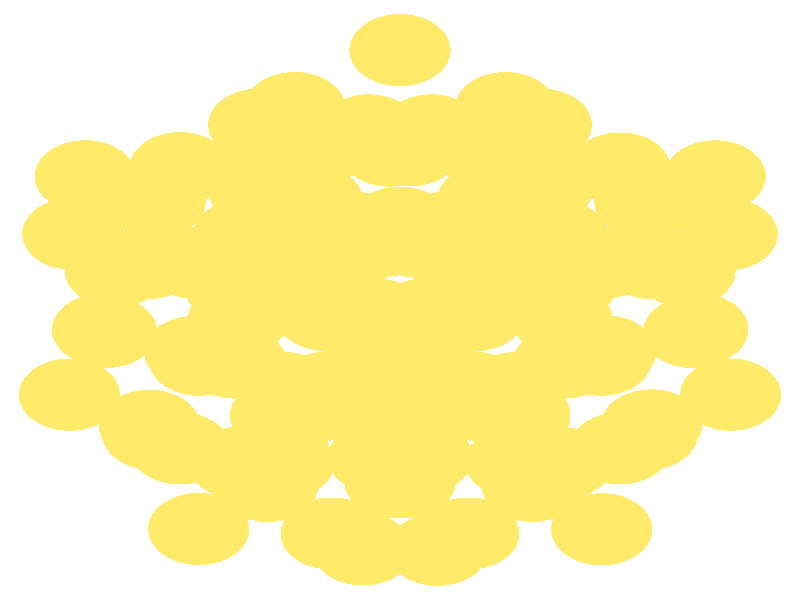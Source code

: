 #include "colors.inc"
#include "finish.inc"

global_settings {assumed_gamma 1 max_trace_level 6}
background {color White}
camera {orthographic
  right -16.14*x up 16.98*y
  direction 1.00*z
  location <0,0,50.00> look_at <0,0,0>}
light_source {<  2.00,   3.00,  40.00> color White
  area_light <0.70, 0, 0>, <0, 0.70, 0>, 3, 3
  adaptive 1 jitter}

#declare simple = finish {phong 0.7}
#declare pale = finish {ambient .5 diffuse .85 roughness .001 specular 0.200 }
#declare intermediate = finish {ambient 0.3 diffuse 0.6 specular 0.10 roughness 0.04 }
#declare vmd = finish {ambient .0 diffuse .65 phong 0.1 phong_size 40. specular 0.500 }
#declare jmol = finish {ambient .2 diffuse .6 specular 1 roughness .001 metallic}
#declare ase2 = finish {ambient 0.05 brilliance 3 diffuse 0.6 metallic specular 0.70 roughness 0.04 reflection 0.15}
#declare ase3 = finish {ambient .15 brilliance 2 diffuse .6 metallic specular 1. roughness .001 reflection .0}
#declare glass = finish {ambient .05 diffuse .3 specular 1. roughness .001}
#declare Rcell = 0.050;
#declare Rbond = 0.100;

#macro atom(LOC, R, COL, FIN)
  sphere{LOC, R texture{pigment{COL} finish{FIN}}}
#end
#macro constrain(LOC, R, COL, FIN)
union{torus{R, Rcell rotate 45*z texture{pigment{COL} finish{FIN}}}
      torus{R, Rcell rotate -45*z texture{pigment{COL} finish{FIN}}}
      translate LOC}
#end

atom(<  1.50,  -0.43,  -3.03>, 1.02, rgb <1.00, 0.82, 0.14>, ase3) // #0 
atom(< -0.50,  -0.41,  -8.57>, 1.02, rgb <1.00, 0.82, 0.14>, ase3) // #1 
atom(< -0.99,   2.06,  -9.94>, 1.02, rgb <1.00, 0.82, 0.14>, ase3) // #2 
atom(< -3.33,   0.37,  -9.41>, 1.02, rgb <1.00, 0.82, 0.14>, ase3) // #3 
atom(< -2.36,  -2.49,  -9.55>, 1.02, rgb <1.00, 0.82, 0.14>, ase3) // #4 
atom(<  0.41,  -2.41, -10.47>, 1.02, rgb <1.00, 0.82, 0.14>, ase3) // #5 
atom(< -1.27,   0.35,  -3.71>, 1.02, rgb <1.00, 0.82, 0.14>, ase3) // #6 
atom(< -0.00,   2.19,  -7.22>, 1.02, rgb <1.00, 0.82, 0.14>, ase3) // #7 
atom(< -2.35,   0.42,  -6.50>, 1.02, rgb <1.00, 0.82, 0.14>, ase3) // #8 
atom(< -1.43,  -2.47,  -6.69>, 1.02, rgb <1.00, 0.82, 0.14>, ase3) // #9 
atom(< -3.16,   1.83, -11.97>, 1.02, rgb <1.00, 0.82, 0.14>, ase3) // #10 
atom(<  4.15,  -1.46,  -2.79>, 1.02, rgb <1.00, 0.82, 0.14>, ase3) // #11 
atom(< -1.84,  -3.06, -12.42>, 1.02, rgb <1.00, 0.82, 0.14>, ase3) // #12 
atom(< -0.49,  -1.22,  -1.20>, 1.02, rgb <1.00, 0.82, 0.14>, ase3) // #13 
atom(< -0.33,   1.67, -12.93>, 1.02, rgb <1.00, 0.82, 0.14>, ase3) // #14 
atom(< -2.84,   3.08,  -7.89>, 1.02, rgb <1.00, 0.82, 0.14>, ase3) // #15 
atom(< -4.05,  -1.69,  -7.38>, 1.02, rgb <1.00, 0.82, 0.14>, ase3) // #16 
atom(<  0.45,  -4.46,  -5.84>, 1.02, rgb <1.00, 0.82, 0.14>, ase3) // #17 
atom(< -3.31,  -1.77,  -4.45>, 1.02, rgb <1.00, 0.82, 0.14>, ase3) // #18 
atom(< -1.77,   2.82,  -5.09>, 1.02, rgb <1.00, 0.82, 0.14>, ase3) // #19 
atom(<  1.89,   3.96,  -1.17>, 1.02, rgb <1.00, 0.82, 0.14>, ase3) // #20 
atom(< -5.74,   0.81, -11.62>, 1.02, rgb <1.00, 0.82, 0.14>, ase3) // #21 
atom(< -4.44,  -4.20, -12.28>, 1.02, rgb <1.00, 0.82, 0.14>, ase3) // #22 
atom(< -0.31,  -3.96,  -0.50>, 1.02, rgb <1.00, 0.82, 0.14>, ase3) // #23 
atom(< -1.91,   0.92,   0.00>, 1.02, rgb <1.00, 0.82, 0.14>, ase3) // #24 
atom(<  0.64,   4.80,  -5.76>, 1.02, rgb <1.00, 0.82, 0.14>, ase3) // #25 
atom(< -5.09,   1.04,  -7.34>, 1.02, rgb <1.00, 0.82, 0.14>, ase3) // #26 
atom(< -3.26,  -4.61,  -7.69>, 1.02, rgb <1.00, 0.82, 0.14>, ase3) // #27 
atom(< -2.33,  -4.59,  -4.75>, 1.02, rgb <1.00, 0.82, 0.14>, ase3) // #28 
atom(< -4.13,   1.05,  -4.16>, 1.02, rgb <1.00, 0.82, 0.14>, ase3) // #29 
atom(< -2.62,   4.28, -10.55>, 1.02, rgb <1.00, 0.82, 0.14>, ase3) // #30 
atom(< -4.94,   2.78,  -9.79>, 1.02, rgb <1.00, 0.82, 0.14>, ase3) // #31 
atom(< -6.00,  -0.84,  -9.44>, 1.02, rgb <1.00, 0.82, 0.14>, ase3) // #32 
atom(< -5.06,  -3.56,  -9.64>, 1.02, rgb <1.00, 0.82, 0.14>, ase3) // #33 
atom(< -2.67,  -5.26, -10.46>, 1.02, rgb <1.00, 0.82, 0.14>, ase3) // #34 
atom(< -0.10,  -5.16,  -3.01>, 1.02, rgb <1.00, 0.82, 0.14>, ase3) // #35 
atom(< -2.41,  -3.27,  -2.20>, 1.02, rgb <1.00, 0.82, 0.14>, ase3) // #36 
atom(< -3.26,  -0.54,  -1.91>, 1.02, rgb <1.00, 0.82, 0.14>, ase3) // #37 
atom(< -2.49,   2.51,  -2.23>, 1.02, rgb <1.00, 0.82, 0.14>, ase3) // #38 
atom(<  0.21,   4.24, -11.44>, 1.02, rgb <1.00, 0.82, 0.14>, ase3) // #39 
atom(<  2.13,   5.43,  -8.16>, 1.02, rgb <1.00, 0.82, 0.14>, ase3) // #40 
atom(< -4.44,   3.73,  -5.55>, 1.02, rgb <1.00, 0.82, 0.14>, ase3) // #41 
atom(< -5.92,  -0.90,  -5.34>, 1.02, rgb <1.00, 0.82, 0.14>, ase3) // #42 
atom(< -4.99,  -3.79,  -5.51>, 1.02, rgb <1.00, 0.82, 0.14>, ase3) // #43 
atom(< -1.39,  -6.61,  -6.74>, 1.02, rgb <1.00, 0.82, 0.14>, ase3) // #44 
atom(<  0.00,   7.07,  -7.22>, 1.02, rgb <1.00, 0.82, 0.14>, ase3) // #45 
atom(< -6.35,   3.50,  -7.53>, 1.02, rgb <1.00, 0.82, 0.14>, ase3) // #46 
atom(< -4.06,  -6.48,  -5.81>, 1.02, rgb <1.00, 0.82, 0.14>, ase3) // #47 
atom(<  2.85,   4.96, -10.86>, 1.02, rgb <1.00, 0.82, 0.14>, ase3) // #48 
atom(< -6.67,  -2.68,  -7.47>, 1.02, rgb <1.00, 0.82, 0.14>, ase3) // #49 
atom(< -0.75,  -7.06,  -9.52>, 1.02, rgb <1.00, 0.82, 0.14>, ase3) // #50 
atom(< -6.60,   1.87,  -5.16>, 1.02, rgb <1.00, 0.82, 0.14>, ase3) // #51 
atom(< -1.50,  -0.42, -11.43>, 1.02, rgb <1.00, 0.82, 0.14>, ase3) // #52 
atom(<  0.51,  -0.41,  -5.87>, 1.02, rgb <1.00, 0.82, 0.14>, ase3) // #53 
atom(<  0.98,   2.06,  -4.50>, 1.02, rgb <1.00, 0.82, 0.14>, ase3) // #54 
atom(<  3.34,   0.38,  -5.04>, 1.02, rgb <1.00, 0.82, 0.14>, ase3) // #55 
atom(<  2.36,  -2.49,  -4.90>, 1.02, rgb <1.00, 0.82, 0.14>, ase3) // #56 
atom(< -0.41,  -2.42,  -3.97>, 1.02, rgb <1.00, 0.82, 0.14>, ase3) // #57 
atom(<  1.27,   0.35, -10.74>, 1.02, rgb <1.00, 0.82, 0.14>, ase3) // #58 
atom(<  2.36,   0.43,  -7.94>, 1.02, rgb <1.00, 0.82, 0.14>, ase3) // #59 
atom(<  1.44,  -2.47,  -7.76>, 1.02, rgb <1.00, 0.82, 0.14>, ase3) // #60 
atom(<  3.17,   1.82,  -2.47>, 1.02, rgb <1.00, 0.82, 0.14>, ase3) // #61 
atom(< -4.14,  -1.47, -11.66>, 1.02, rgb <1.00, 0.82, 0.14>, ase3) // #62 
atom(<  1.85,  -3.06,  -2.02>, 1.02, rgb <1.00, 0.82, 0.14>, ase3) // #63 
atom(<  0.49,  -1.22, -13.24>, 1.02, rgb <1.00, 0.82, 0.14>, ase3) // #64 
atom(<  0.33,   1.66,  -1.52>, 1.02, rgb <1.00, 0.82, 0.14>, ase3) // #65 
atom(<  2.85,   3.08,  -6.55>, 1.02, rgb <1.00, 0.82, 0.14>, ase3) // #66 
atom(<  4.06,  -1.69,  -7.06>, 1.02, rgb <1.00, 0.82, 0.14>, ase3) // #67 
atom(< -0.44,  -4.46,  -8.60>, 1.02, rgb <1.00, 0.82, 0.14>, ase3) // #68 
atom(<  3.30,  -1.77,  -9.99>, 1.02, rgb <1.00, 0.82, 0.14>, ase3) // #69 
atom(<  1.77,   2.83,  -9.36>, 1.02, rgb <1.00, 0.82, 0.14>, ase3) // #70 
atom(< -1.89,   3.98, -13.26>, 1.02, rgb <1.00, 0.82, 0.14>, ase3) // #71 
atom(<  5.75,   0.82,  -2.82>, 1.02, rgb <1.00, 0.82, 0.14>, ase3) // #72 
atom(<  4.44,  -4.20,  -2.15>, 1.02, rgb <1.00, 0.82, 0.14>, ase3) // #73 
atom(<  0.32,  -3.96, -13.94>, 1.02, rgb <1.00, 0.82, 0.14>, ase3) // #74 
atom(<  1.91,   0.92, -14.44>, 1.02, rgb <1.00, 0.82, 0.14>, ase3) // #75 
atom(< -0.63,   4.80,  -8.67>, 1.02, rgb <1.00, 0.82, 0.14>, ase3) // #76 
atom(<  5.10,   1.04,  -7.11>, 1.02, rgb <1.00, 0.82, 0.14>, ase3) // #77 
atom(<  3.27,  -4.62,  -6.74>, 1.02, rgb <1.00, 0.82, 0.14>, ase3) // #78 
atom(<  2.34,  -4.59,  -9.69>, 1.02, rgb <1.00, 0.82, 0.14>, ase3) // #79 
atom(<  4.12,   1.06, -10.29>, 1.02, rgb <1.00, 0.82, 0.14>, ase3) // #80 
atom(<  2.63,   4.27,  -3.88>, 1.02, rgb <1.00, 0.82, 0.14>, ase3) // #81 
atom(<  4.94,   2.78,  -4.65>, 1.02, rgb <1.00, 0.82, 0.14>, ase3) // #82 
atom(<  6.01,  -0.83,  -5.01>, 1.02, rgb <1.00, 0.82, 0.14>, ase3) // #83 
atom(<  5.07,  -3.55,  -4.79>, 1.02, rgb <1.00, 0.82, 0.14>, ase3) // #84 
atom(<  2.67,  -5.26,  -3.98>, 1.02, rgb <1.00, 0.82, 0.14>, ase3) // #85 
atom(<  0.10,  -5.16, -11.43>, 1.02, rgb <1.00, 0.82, 0.14>, ase3) // #86 
atom(<  2.42,  -3.27, -12.24>, 1.02, rgb <1.00, 0.82, 0.14>, ase3) // #87 
atom(<  3.27,  -0.54, -12.53>, 1.02, rgb <1.00, 0.82, 0.14>, ase3) // #88 
atom(<  2.48,   2.52, -12.22>, 1.02, rgb <1.00, 0.82, 0.14>, ase3) // #89 
atom(< -0.21,   4.23,  -3.00>, 1.02, rgb <1.00, 0.82, 0.14>, ase3) // #90 
atom(< -2.12,   5.43,  -6.28>, 1.02, rgb <1.00, 0.82, 0.14>, ase3) // #91 
atom(<  4.44,   3.72,  -8.90>, 1.02, rgb <1.00, 0.82, 0.14>, ase3) // #92 
atom(<  5.92,  -0.91,  -9.11>, 1.02, rgb <1.00, 0.82, 0.14>, ase3) // #93 
atom(<  4.99,  -3.79,  -8.92>, 1.02, rgb <1.00, 0.82, 0.14>, ase3) // #94 
atom(<  1.39,  -6.61,  -7.69>, 1.02, rgb <1.00, 0.82, 0.14>, ase3) // #95 
atom(<  6.36,   3.50,  -6.92>, 1.02, rgb <1.00, 0.82, 0.14>, ase3) // #96 
atom(<  4.07,  -6.49,  -8.62>, 1.02, rgb <1.00, 0.82, 0.14>, ase3) // #97 
atom(< -2.85,   4.96,  -3.58>, 1.02, rgb <1.00, 0.82, 0.14>, ase3) // #98 
atom(<  6.67,  -2.68,  -6.97>, 1.02, rgb <1.00, 0.82, 0.14>, ase3) // #99 
atom(<  0.76,  -7.07,  -4.92>, 1.02, rgb <1.00, 0.82, 0.14>, ase3) // #100 
atom(<  6.60,   1.86,  -9.29>, 1.02, rgb <1.00, 0.82, 0.14>, ase3) // #101 
